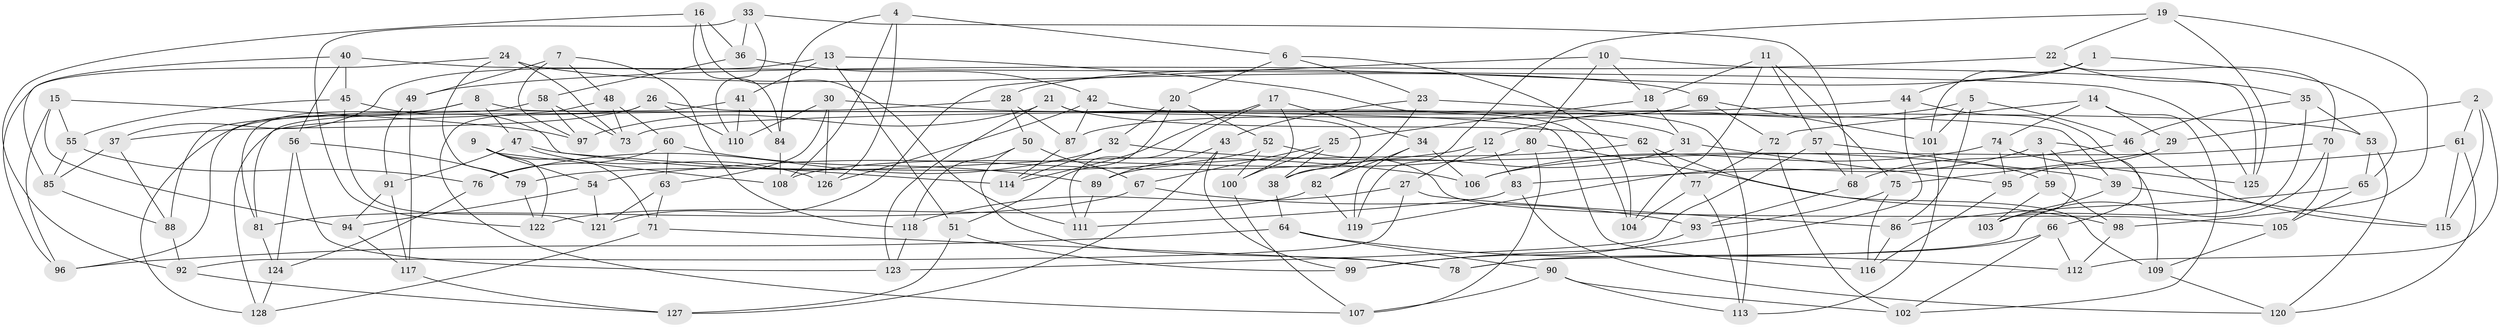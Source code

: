 // coarse degree distribution, {6: 0.5443037974683544, 5: 0.0759493670886076, 4: 0.3291139240506329, 3: 0.05063291139240506}
// Generated by graph-tools (version 1.1) at 2025/52/02/27/25 19:52:28]
// undirected, 128 vertices, 256 edges
graph export_dot {
graph [start="1"]
  node [color=gray90,style=filled];
  1;
  2;
  3;
  4;
  5;
  6;
  7;
  8;
  9;
  10;
  11;
  12;
  13;
  14;
  15;
  16;
  17;
  18;
  19;
  20;
  21;
  22;
  23;
  24;
  25;
  26;
  27;
  28;
  29;
  30;
  31;
  32;
  33;
  34;
  35;
  36;
  37;
  38;
  39;
  40;
  41;
  42;
  43;
  44;
  45;
  46;
  47;
  48;
  49;
  50;
  51;
  52;
  53;
  54;
  55;
  56;
  57;
  58;
  59;
  60;
  61;
  62;
  63;
  64;
  65;
  66;
  67;
  68;
  69;
  70;
  71;
  72;
  73;
  74;
  75;
  76;
  77;
  78;
  79;
  80;
  81;
  82;
  83;
  84;
  85;
  86;
  87;
  88;
  89;
  90;
  91;
  92;
  93;
  94;
  95;
  96;
  97;
  98;
  99;
  100;
  101;
  102;
  103;
  104;
  105;
  106;
  107;
  108;
  109;
  110;
  111;
  112;
  113;
  114;
  115;
  116;
  117;
  118;
  119;
  120;
  121;
  122;
  123;
  124;
  125;
  126;
  127;
  128;
  1 -- 65;
  1 -- 44;
  1 -- 101;
  1 -- 28;
  2 -- 61;
  2 -- 29;
  2 -- 115;
  2 -- 112;
  3 -- 119;
  3 -- 109;
  3 -- 103;
  3 -- 59;
  4 -- 126;
  4 -- 6;
  4 -- 108;
  4 -- 84;
  5 -- 12;
  5 -- 86;
  5 -- 101;
  5 -- 46;
  6 -- 20;
  6 -- 104;
  6 -- 23;
  7 -- 118;
  7 -- 49;
  7 -- 48;
  7 -- 97;
  8 -- 81;
  8 -- 116;
  8 -- 128;
  8 -- 47;
  9 -- 122;
  9 -- 71;
  9 -- 54;
  9 -- 108;
  10 -- 80;
  10 -- 121;
  10 -- 125;
  10 -- 18;
  11 -- 18;
  11 -- 57;
  11 -- 75;
  11 -- 104;
  12 -- 83;
  12 -- 54;
  12 -- 27;
  13 -- 41;
  13 -- 37;
  13 -- 51;
  13 -- 104;
  14 -- 72;
  14 -- 74;
  14 -- 29;
  14 -- 102;
  15 -- 94;
  15 -- 96;
  15 -- 97;
  15 -- 55;
  16 -- 92;
  16 -- 111;
  16 -- 84;
  16 -- 36;
  17 -- 34;
  17 -- 100;
  17 -- 114;
  17 -- 111;
  18 -- 31;
  18 -- 25;
  19 -- 125;
  19 -- 98;
  19 -- 119;
  19 -- 22;
  20 -- 52;
  20 -- 32;
  20 -- 51;
  21 -- 62;
  21 -- 97;
  21 -- 38;
  21 -- 123;
  22 -- 70;
  22 -- 35;
  22 -- 49;
  23 -- 113;
  23 -- 82;
  23 -- 43;
  24 -- 79;
  24 -- 96;
  24 -- 69;
  24 -- 73;
  25 -- 100;
  25 -- 38;
  25 -- 67;
  26 -- 81;
  26 -- 39;
  26 -- 37;
  26 -- 110;
  27 -- 86;
  27 -- 118;
  27 -- 92;
  28 -- 50;
  28 -- 128;
  28 -- 87;
  29 -- 95;
  29 -- 75;
  30 -- 63;
  30 -- 126;
  30 -- 31;
  30 -- 110;
  31 -- 38;
  31 -- 95;
  32 -- 76;
  32 -- 39;
  32 -- 114;
  33 -- 68;
  33 -- 110;
  33 -- 122;
  33 -- 36;
  34 -- 119;
  34 -- 82;
  34 -- 106;
  35 -- 46;
  35 -- 103;
  35 -- 53;
  36 -- 42;
  36 -- 58;
  37 -- 88;
  37 -- 85;
  38 -- 64;
  39 -- 115;
  39 -- 103;
  40 -- 56;
  40 -- 125;
  40 -- 85;
  40 -- 45;
  41 -- 96;
  41 -- 110;
  41 -- 84;
  42 -- 53;
  42 -- 126;
  42 -- 87;
  43 -- 127;
  43 -- 89;
  43 -- 99;
  44 -- 99;
  44 -- 66;
  44 -- 73;
  45 -- 121;
  45 -- 114;
  45 -- 55;
  46 -- 115;
  46 -- 68;
  47 -- 126;
  47 -- 106;
  47 -- 91;
  48 -- 60;
  48 -- 73;
  48 -- 107;
  49 -- 91;
  49 -- 117;
  50 -- 78;
  50 -- 67;
  50 -- 118;
  51 -- 127;
  51 -- 99;
  52 -- 105;
  52 -- 79;
  52 -- 100;
  53 -- 120;
  53 -- 65;
  54 -- 94;
  54 -- 121;
  55 -- 85;
  55 -- 76;
  56 -- 79;
  56 -- 124;
  56 -- 123;
  57 -- 68;
  57 -- 59;
  57 -- 123;
  58 -- 73;
  58 -- 88;
  58 -- 97;
  59 -- 103;
  59 -- 98;
  60 -- 63;
  60 -- 76;
  60 -- 89;
  61 -- 83;
  61 -- 115;
  61 -- 120;
  62 -- 109;
  62 -- 77;
  62 -- 89;
  63 -- 71;
  63 -- 121;
  64 -- 96;
  64 -- 112;
  64 -- 90;
  65 -- 105;
  65 -- 86;
  66 -- 112;
  66 -- 102;
  66 -- 78;
  67 -- 93;
  67 -- 81;
  68 -- 93;
  69 -- 101;
  69 -- 87;
  69 -- 72;
  70 -- 106;
  70 -- 105;
  70 -- 78;
  71 -- 78;
  71 -- 128;
  72 -- 77;
  72 -- 102;
  74 -- 106;
  74 -- 95;
  74 -- 125;
  75 -- 116;
  75 -- 93;
  76 -- 124;
  77 -- 104;
  77 -- 113;
  79 -- 122;
  80 -- 108;
  80 -- 107;
  80 -- 98;
  81 -- 124;
  82 -- 119;
  82 -- 122;
  83 -- 111;
  83 -- 120;
  84 -- 108;
  85 -- 88;
  86 -- 116;
  87 -- 114;
  88 -- 92;
  89 -- 111;
  90 -- 107;
  90 -- 102;
  90 -- 113;
  91 -- 117;
  91 -- 94;
  92 -- 127;
  93 -- 99;
  94 -- 117;
  95 -- 116;
  98 -- 112;
  100 -- 107;
  101 -- 113;
  105 -- 109;
  109 -- 120;
  117 -- 127;
  118 -- 123;
  124 -- 128;
}
